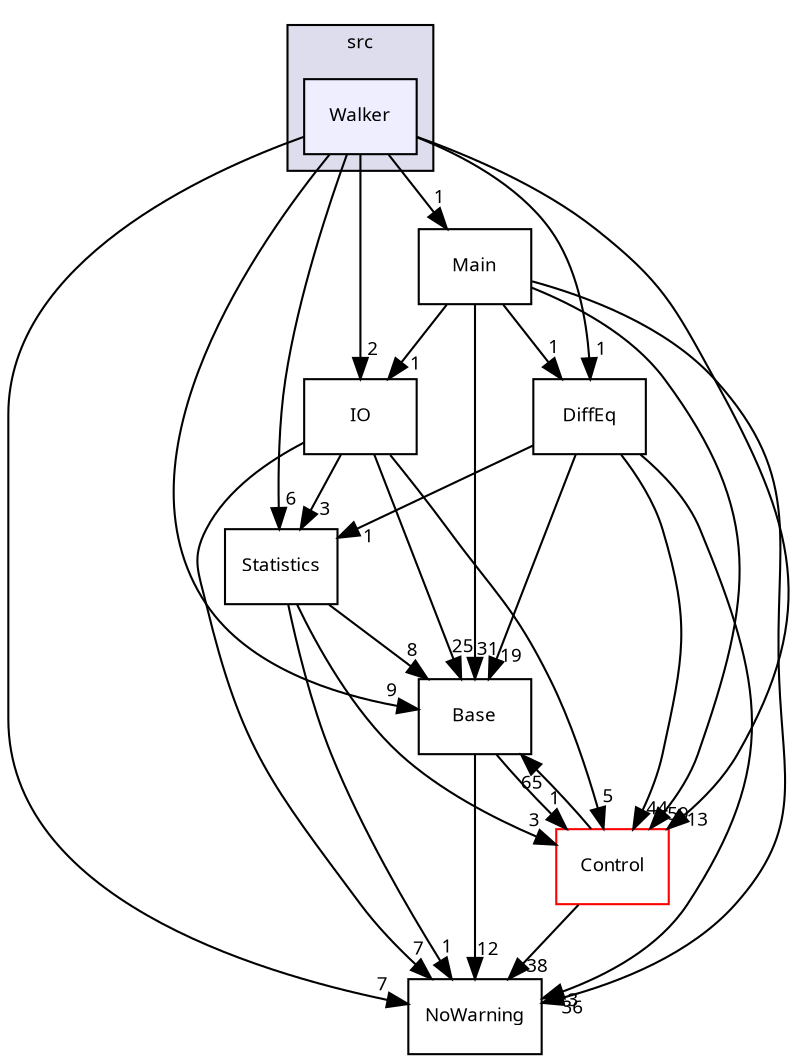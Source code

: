digraph "/tmp/q/quinoa/src/Walker" {
  bgcolor=transparent;
  compound=true
  node [ fontsize="9", fontname="sans-serif"];
  edge [ labelfontsize="9", labelfontname="sans-serif"];
  subgraph clusterdir_68267d1309a1af8e8297ef4c3efbcdba {
    graph [ bgcolor="#ddddee", pencolor="black", label="src" fontname="sans-serif", fontsize="9", URL="dir_68267d1309a1af8e8297ef4c3efbcdba.html"]
  dir_d2020816e1e75d657315e6db54e3d24d [shape=box, label="Walker", style="filled", fillcolor="#eeeeff", pencolor="black", URL="dir_d2020816e1e75d657315e6db54e3d24d.html"];
  }
  dir_4bb77202a85366e5a69049a6555c5ad7 [shape=box label="Main" URL="dir_4bb77202a85366e5a69049a6555c5ad7.html"];
  dir_fae119eb913a40fe8ed97cde8b98911e [shape=box label="IO" URL="dir_fae119eb913a40fe8ed97cde8b98911e.html"];
  dir_6fdd8960e488ddc37ec3b0a7ad177f67 [shape=box label="Statistics" URL="dir_6fdd8960e488ddc37ec3b0a7ad177f67.html"];
  dir_cb1fa340cd9a8b2fc43d51565d542644 [shape=box label="DiffEq" URL="dir_cb1fa340cd9a8b2fc43d51565d542644.html"];
  dir_7e34f0efff2ff25c5f7cf9ee4af7a0ce [shape=box label="NoWarning" URL="dir_7e34f0efff2ff25c5f7cf9ee4af7a0ce.html"];
  dir_4814b1a558d470c33d85e65dbde02eaa [shape=box label="Base" URL="dir_4814b1a558d470c33d85e65dbde02eaa.html"];
  dir_3ff0826a6d651abbf0f532354e1ac7dc [shape=box label="Control" color="red" URL="dir_3ff0826a6d651abbf0f532354e1ac7dc.html"];
  dir_4bb77202a85366e5a69049a6555c5ad7->dir_fae119eb913a40fe8ed97cde8b98911e [headlabel="1", labeldistance=1.5 headhref="dir_000032_000029.html"];
  dir_4bb77202a85366e5a69049a6555c5ad7->dir_cb1fa340cd9a8b2fc43d51565d542644 [headlabel="1", labeldistance=1.5 headhref="dir_000032_000027.html"];
  dir_4bb77202a85366e5a69049a6555c5ad7->dir_7e34f0efff2ff25c5f7cf9ee4af7a0ce [headlabel="36", labeldistance=1.5 headhref="dir_000032_000034.html"];
  dir_4bb77202a85366e5a69049a6555c5ad7->dir_4814b1a558d470c33d85e65dbde02eaa [headlabel="31", labeldistance=1.5 headhref="dir_000032_000002.html"];
  dir_4bb77202a85366e5a69049a6555c5ad7->dir_3ff0826a6d651abbf0f532354e1ac7dc [headlabel="59", labeldistance=1.5 headhref="dir_000032_000003.html"];
  dir_fae119eb913a40fe8ed97cde8b98911e->dir_6fdd8960e488ddc37ec3b0a7ad177f67 [headlabel="3", labeldistance=1.5 headhref="dir_000029_000035.html"];
  dir_fae119eb913a40fe8ed97cde8b98911e->dir_7e34f0efff2ff25c5f7cf9ee4af7a0ce [headlabel="7", labeldistance=1.5 headhref="dir_000029_000034.html"];
  dir_fae119eb913a40fe8ed97cde8b98911e->dir_4814b1a558d470c33d85e65dbde02eaa [headlabel="25", labeldistance=1.5 headhref="dir_000029_000002.html"];
  dir_fae119eb913a40fe8ed97cde8b98911e->dir_3ff0826a6d651abbf0f532354e1ac7dc [headlabel="5", labeldistance=1.5 headhref="dir_000029_000003.html"];
  dir_d2020816e1e75d657315e6db54e3d24d->dir_4bb77202a85366e5a69049a6555c5ad7 [headlabel="1", labeldistance=1.5 headhref="dir_000045_000032.html"];
  dir_d2020816e1e75d657315e6db54e3d24d->dir_fae119eb913a40fe8ed97cde8b98911e [headlabel="2", labeldistance=1.5 headhref="dir_000045_000029.html"];
  dir_d2020816e1e75d657315e6db54e3d24d->dir_6fdd8960e488ddc37ec3b0a7ad177f67 [headlabel="6", labeldistance=1.5 headhref="dir_000045_000035.html"];
  dir_d2020816e1e75d657315e6db54e3d24d->dir_cb1fa340cd9a8b2fc43d51565d542644 [headlabel="1", labeldistance=1.5 headhref="dir_000045_000027.html"];
  dir_d2020816e1e75d657315e6db54e3d24d->dir_7e34f0efff2ff25c5f7cf9ee4af7a0ce [headlabel="7", labeldistance=1.5 headhref="dir_000045_000034.html"];
  dir_d2020816e1e75d657315e6db54e3d24d->dir_4814b1a558d470c33d85e65dbde02eaa [headlabel="9", labeldistance=1.5 headhref="dir_000045_000002.html"];
  dir_d2020816e1e75d657315e6db54e3d24d->dir_3ff0826a6d651abbf0f532354e1ac7dc [headlabel="13", labeldistance=1.5 headhref="dir_000045_000003.html"];
  dir_6fdd8960e488ddc37ec3b0a7ad177f67->dir_7e34f0efff2ff25c5f7cf9ee4af7a0ce [headlabel="1", labeldistance=1.5 headhref="dir_000035_000034.html"];
  dir_6fdd8960e488ddc37ec3b0a7ad177f67->dir_4814b1a558d470c33d85e65dbde02eaa [headlabel="8", labeldistance=1.5 headhref="dir_000035_000002.html"];
  dir_6fdd8960e488ddc37ec3b0a7ad177f67->dir_3ff0826a6d651abbf0f532354e1ac7dc [headlabel="3", labeldistance=1.5 headhref="dir_000035_000003.html"];
  dir_cb1fa340cd9a8b2fc43d51565d542644->dir_6fdd8960e488ddc37ec3b0a7ad177f67 [headlabel="1", labeldistance=1.5 headhref="dir_000027_000035.html"];
  dir_cb1fa340cd9a8b2fc43d51565d542644->dir_7e34f0efff2ff25c5f7cf9ee4af7a0ce [headlabel="3", labeldistance=1.5 headhref="dir_000027_000034.html"];
  dir_cb1fa340cd9a8b2fc43d51565d542644->dir_4814b1a558d470c33d85e65dbde02eaa [headlabel="19", labeldistance=1.5 headhref="dir_000027_000002.html"];
  dir_cb1fa340cd9a8b2fc43d51565d542644->dir_3ff0826a6d651abbf0f532354e1ac7dc [headlabel="44", labeldistance=1.5 headhref="dir_000027_000003.html"];
  dir_4814b1a558d470c33d85e65dbde02eaa->dir_7e34f0efff2ff25c5f7cf9ee4af7a0ce [headlabel="12", labeldistance=1.5 headhref="dir_000002_000034.html"];
  dir_4814b1a558d470c33d85e65dbde02eaa->dir_3ff0826a6d651abbf0f532354e1ac7dc [headlabel="1", labeldistance=1.5 headhref="dir_000002_000003.html"];
  dir_3ff0826a6d651abbf0f532354e1ac7dc->dir_7e34f0efff2ff25c5f7cf9ee4af7a0ce [headlabel="38", labeldistance=1.5 headhref="dir_000003_000034.html"];
  dir_3ff0826a6d651abbf0f532354e1ac7dc->dir_4814b1a558d470c33d85e65dbde02eaa [headlabel="65", labeldistance=1.5 headhref="dir_000003_000002.html"];
}

